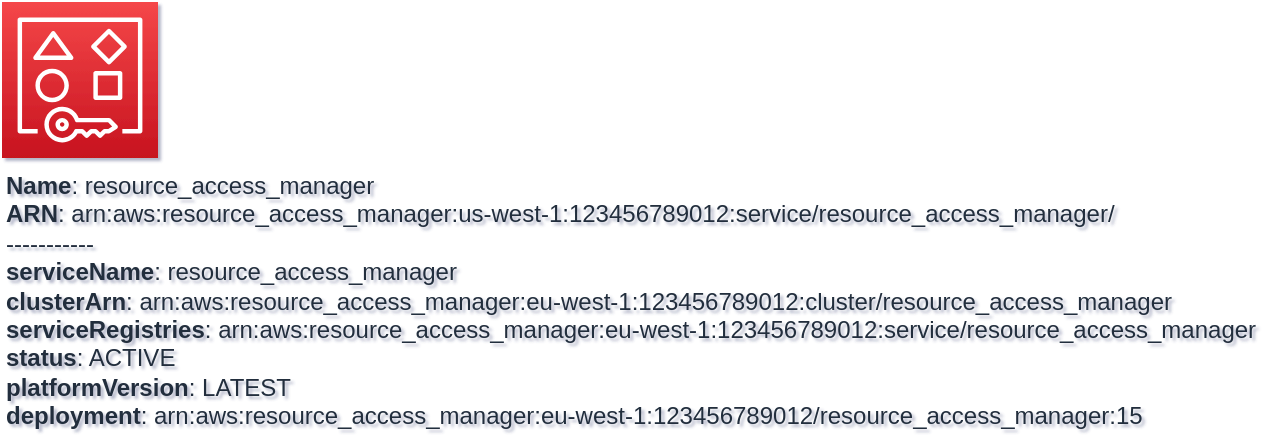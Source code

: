 <mxfile type="MultiCloud">
	<diagram id="diagram_1" name="AWS components">
		<mxGraphModel dx="1015" dy="661" grid="1" gridSize="10" guides="1" tooltips="1" connect="1" arrows="1" fold="1" page="1" pageScale="1" pageWidth="850" pageHeight="1100" math="0" shadow="1">
			<root>
				<mxCell id="0"/>
				<mxCell id="1" parent="0"/>
				<mxCell id="vertex:resource_access_manager:arn:aws:resource_access_manager:us-west-1:123456789012:service/resource_access_manager/" value="&lt;b&gt;Name&lt;/b&gt;: resource_access_manager&lt;BR&gt;&lt;b&gt;ARN&lt;/b&gt;: arn:aws:resource_access_manager:us-west-1:123456789012:service/resource_access_manager/&lt;BR&gt;-----------&lt;BR&gt;&lt;b&gt;serviceName&lt;/b&gt;: resource_access_manager&lt;BR&gt;&lt;b&gt;clusterArn&lt;/b&gt;: arn:aws:resource_access_manager:eu-west-1:123456789012:cluster/resource_access_manager&lt;BR&gt;&lt;b&gt;serviceRegistries&lt;/b&gt;: arn:aws:resource_access_manager:eu-west-1:123456789012:service/resource_access_manager&lt;BR&gt;&lt;b&gt;status&lt;/b&gt;: ACTIVE&lt;BR&gt;&lt;b&gt;platformVersion&lt;/b&gt;: LATEST&lt;BR&gt;&lt;b&gt;deployment&lt;/b&gt;: arn:aws:resource_access_manager:eu-west-1:123456789012/resource_access_manager:15" style="sketch=0;outlineConnect=0;fontColor=#232F3E;gradientColor=#F54749;gradientDirection=north;fillColor=#C7131F;strokeColor=#ffffff;dashed=0;verticalLabelPosition=bottom;verticalAlign=top;align=left;html=1;fontSize=12;fontStyle=0;aspect=fixed;shape=mxgraph.aws4.resourceIcon;resIcon=mxgraph.aws4.resource_access_manager;" parent="1" vertex="1">
					<mxGeometry width="78" height="78" as="geometry"/>
				</mxCell>
			</root>
		</mxGraphModel>
	</diagram>
</mxfile>